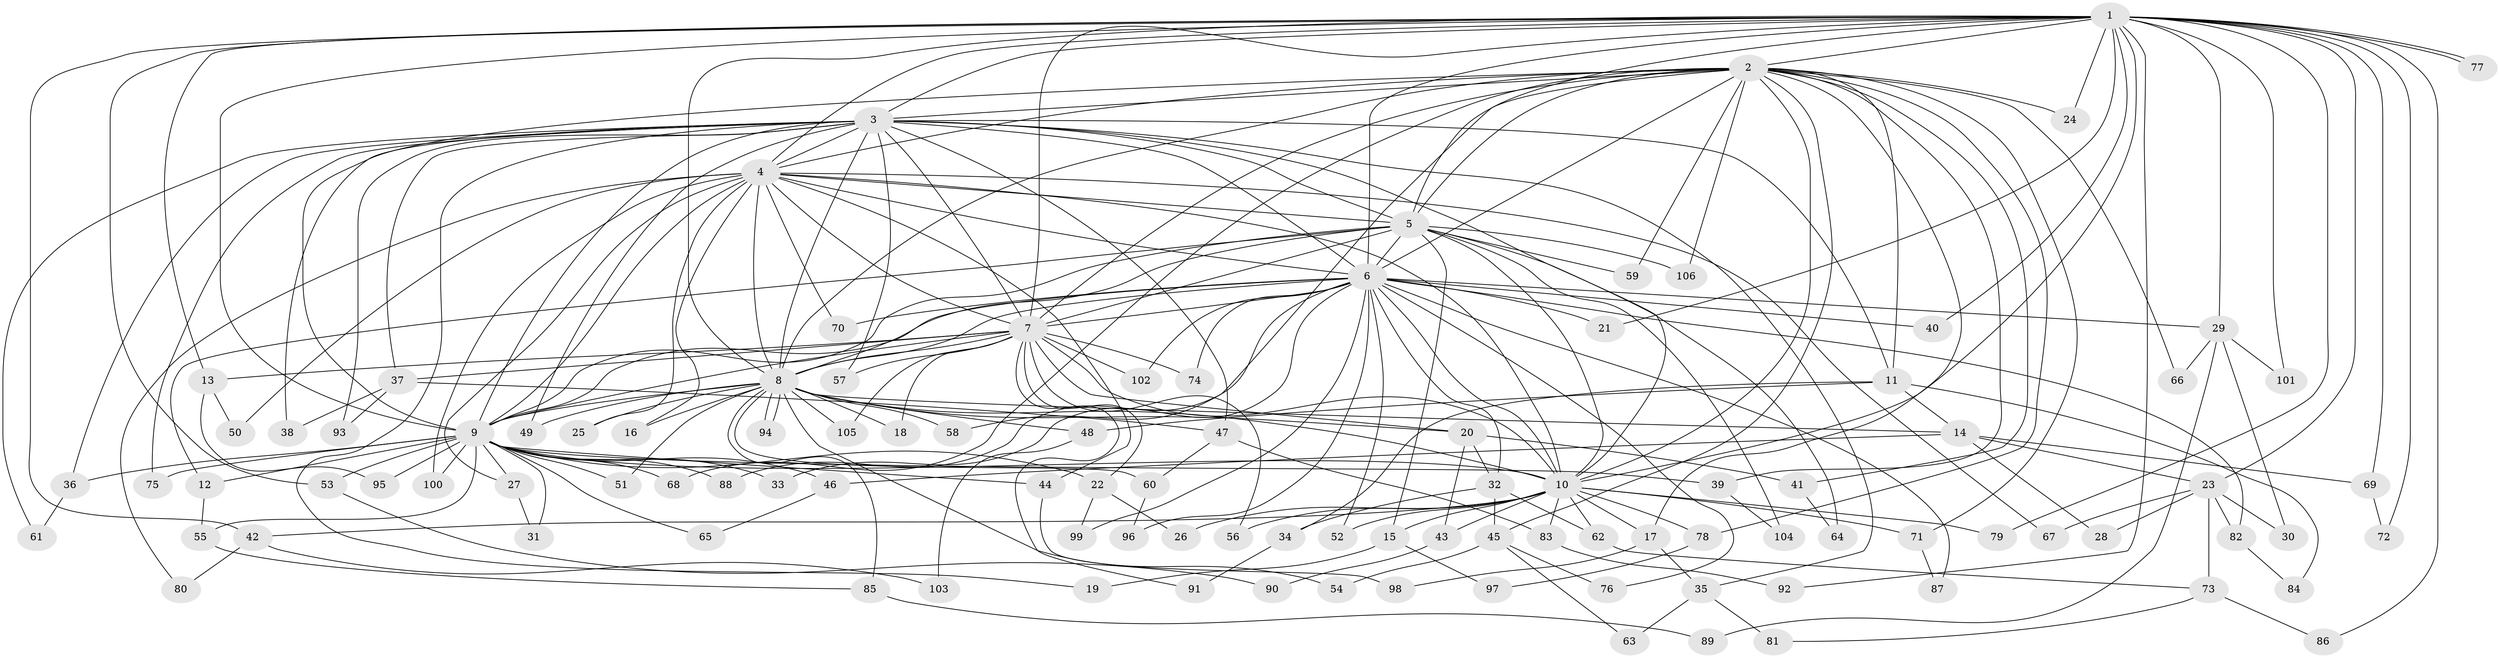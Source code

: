 // Generated by graph-tools (version 1.1) at 2025/34/03/09/25 02:34:36]
// undirected, 106 vertices, 237 edges
graph export_dot {
graph [start="1"]
  node [color=gray90,style=filled];
  1;
  2;
  3;
  4;
  5;
  6;
  7;
  8;
  9;
  10;
  11;
  12;
  13;
  14;
  15;
  16;
  17;
  18;
  19;
  20;
  21;
  22;
  23;
  24;
  25;
  26;
  27;
  28;
  29;
  30;
  31;
  32;
  33;
  34;
  35;
  36;
  37;
  38;
  39;
  40;
  41;
  42;
  43;
  44;
  45;
  46;
  47;
  48;
  49;
  50;
  51;
  52;
  53;
  54;
  55;
  56;
  57;
  58;
  59;
  60;
  61;
  62;
  63;
  64;
  65;
  66;
  67;
  68;
  69;
  70;
  71;
  72;
  73;
  74;
  75;
  76;
  77;
  78;
  79;
  80;
  81;
  82;
  83;
  84;
  85;
  86;
  87;
  88;
  89;
  90;
  91;
  92;
  93;
  94;
  95;
  96;
  97;
  98;
  99;
  100;
  101;
  102;
  103;
  104;
  105;
  106;
  1 -- 2;
  1 -- 3;
  1 -- 4;
  1 -- 5;
  1 -- 6;
  1 -- 7;
  1 -- 8;
  1 -- 9;
  1 -- 10;
  1 -- 13;
  1 -- 21;
  1 -- 23;
  1 -- 24;
  1 -- 29;
  1 -- 40;
  1 -- 42;
  1 -- 53;
  1 -- 69;
  1 -- 72;
  1 -- 77;
  1 -- 77;
  1 -- 79;
  1 -- 86;
  1 -- 92;
  1 -- 101;
  2 -- 3;
  2 -- 4;
  2 -- 5;
  2 -- 6;
  2 -- 7;
  2 -- 8;
  2 -- 9;
  2 -- 10;
  2 -- 11;
  2 -- 17;
  2 -- 24;
  2 -- 39;
  2 -- 41;
  2 -- 45;
  2 -- 59;
  2 -- 66;
  2 -- 68;
  2 -- 71;
  2 -- 78;
  2 -- 88;
  2 -- 106;
  3 -- 4;
  3 -- 5;
  3 -- 6;
  3 -- 7;
  3 -- 8;
  3 -- 9;
  3 -- 10;
  3 -- 11;
  3 -- 19;
  3 -- 35;
  3 -- 36;
  3 -- 37;
  3 -- 38;
  3 -- 47;
  3 -- 49;
  3 -- 57;
  3 -- 61;
  3 -- 75;
  3 -- 93;
  4 -- 5;
  4 -- 6;
  4 -- 7;
  4 -- 8;
  4 -- 9;
  4 -- 10;
  4 -- 16;
  4 -- 25;
  4 -- 27;
  4 -- 44;
  4 -- 50;
  4 -- 67;
  4 -- 70;
  4 -- 80;
  4 -- 100;
  5 -- 6;
  5 -- 7;
  5 -- 8;
  5 -- 9;
  5 -- 10;
  5 -- 12;
  5 -- 15;
  5 -- 59;
  5 -- 64;
  5 -- 104;
  5 -- 106;
  6 -- 7;
  6 -- 8;
  6 -- 9;
  6 -- 10;
  6 -- 21;
  6 -- 29;
  6 -- 32;
  6 -- 33;
  6 -- 40;
  6 -- 52;
  6 -- 58;
  6 -- 70;
  6 -- 74;
  6 -- 76;
  6 -- 82;
  6 -- 87;
  6 -- 96;
  6 -- 99;
  6 -- 102;
  7 -- 8;
  7 -- 9;
  7 -- 10;
  7 -- 13;
  7 -- 18;
  7 -- 20;
  7 -- 22;
  7 -- 37;
  7 -- 56;
  7 -- 57;
  7 -- 74;
  7 -- 91;
  7 -- 102;
  7 -- 105;
  8 -- 9;
  8 -- 10;
  8 -- 14;
  8 -- 16;
  8 -- 18;
  8 -- 20;
  8 -- 25;
  8 -- 48;
  8 -- 49;
  8 -- 51;
  8 -- 54;
  8 -- 58;
  8 -- 60;
  8 -- 85;
  8 -- 94;
  8 -- 94;
  8 -- 105;
  9 -- 10;
  9 -- 12;
  9 -- 22;
  9 -- 27;
  9 -- 31;
  9 -- 33;
  9 -- 36;
  9 -- 39;
  9 -- 44;
  9 -- 46;
  9 -- 51;
  9 -- 53;
  9 -- 55;
  9 -- 65;
  9 -- 68;
  9 -- 75;
  9 -- 88;
  9 -- 95;
  9 -- 100;
  10 -- 15;
  10 -- 17;
  10 -- 26;
  10 -- 42;
  10 -- 43;
  10 -- 52;
  10 -- 56;
  10 -- 62;
  10 -- 71;
  10 -- 78;
  10 -- 79;
  10 -- 83;
  11 -- 14;
  11 -- 34;
  11 -- 48;
  11 -- 84;
  12 -- 55;
  13 -- 50;
  13 -- 95;
  14 -- 23;
  14 -- 28;
  14 -- 46;
  14 -- 69;
  15 -- 19;
  15 -- 97;
  17 -- 35;
  17 -- 98;
  20 -- 32;
  20 -- 41;
  20 -- 43;
  22 -- 26;
  22 -- 99;
  23 -- 28;
  23 -- 30;
  23 -- 67;
  23 -- 73;
  23 -- 82;
  27 -- 31;
  29 -- 30;
  29 -- 66;
  29 -- 89;
  29 -- 101;
  32 -- 34;
  32 -- 45;
  32 -- 62;
  34 -- 91;
  35 -- 63;
  35 -- 81;
  36 -- 61;
  37 -- 38;
  37 -- 47;
  37 -- 93;
  39 -- 104;
  41 -- 64;
  42 -- 80;
  42 -- 103;
  43 -- 90;
  44 -- 98;
  45 -- 54;
  45 -- 63;
  45 -- 76;
  46 -- 65;
  47 -- 60;
  47 -- 83;
  48 -- 103;
  53 -- 90;
  55 -- 85;
  60 -- 96;
  62 -- 73;
  69 -- 72;
  71 -- 87;
  73 -- 81;
  73 -- 86;
  78 -- 97;
  82 -- 84;
  83 -- 92;
  85 -- 89;
}
